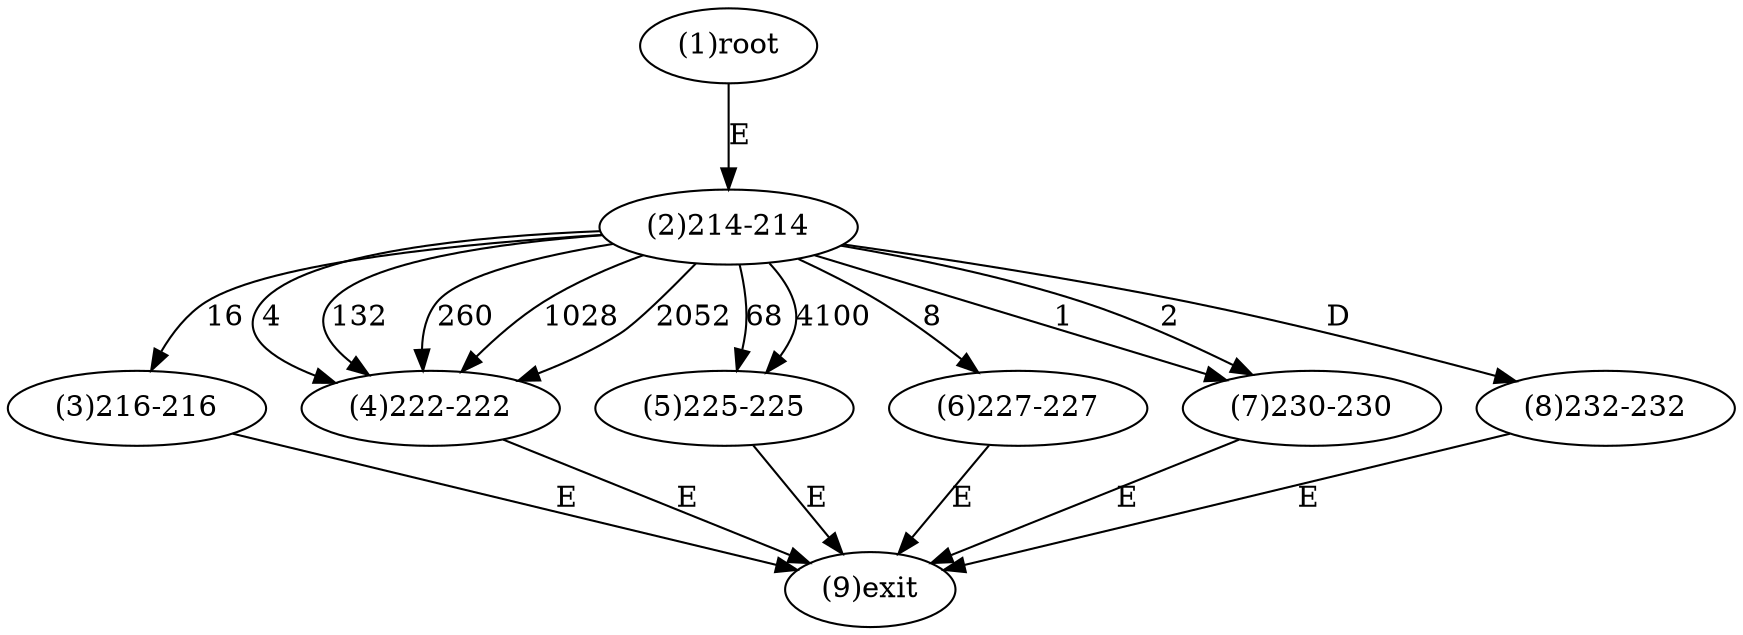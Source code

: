 digraph "" { 
1[ label="(1)root"];
2[ label="(2)214-214"];
3[ label="(3)216-216"];
4[ label="(4)222-222"];
5[ label="(5)225-225"];
6[ label="(6)227-227"];
7[ label="(7)230-230"];
8[ label="(8)232-232"];
9[ label="(9)exit"];
1->2[ label="E"];
2->7[ label="1"];
2->7[ label="2"];
2->4[ label="4"];
2->6[ label="8"];
2->3[ label="16"];
2->5[ label="68"];
2->4[ label="132"];
2->4[ label="260"];
2->4[ label="1028"];
2->4[ label="2052"];
2->5[ label="4100"];
2->8[ label="D"];
3->9[ label="E"];
4->9[ label="E"];
5->9[ label="E"];
6->9[ label="E"];
7->9[ label="E"];
8->9[ label="E"];
}